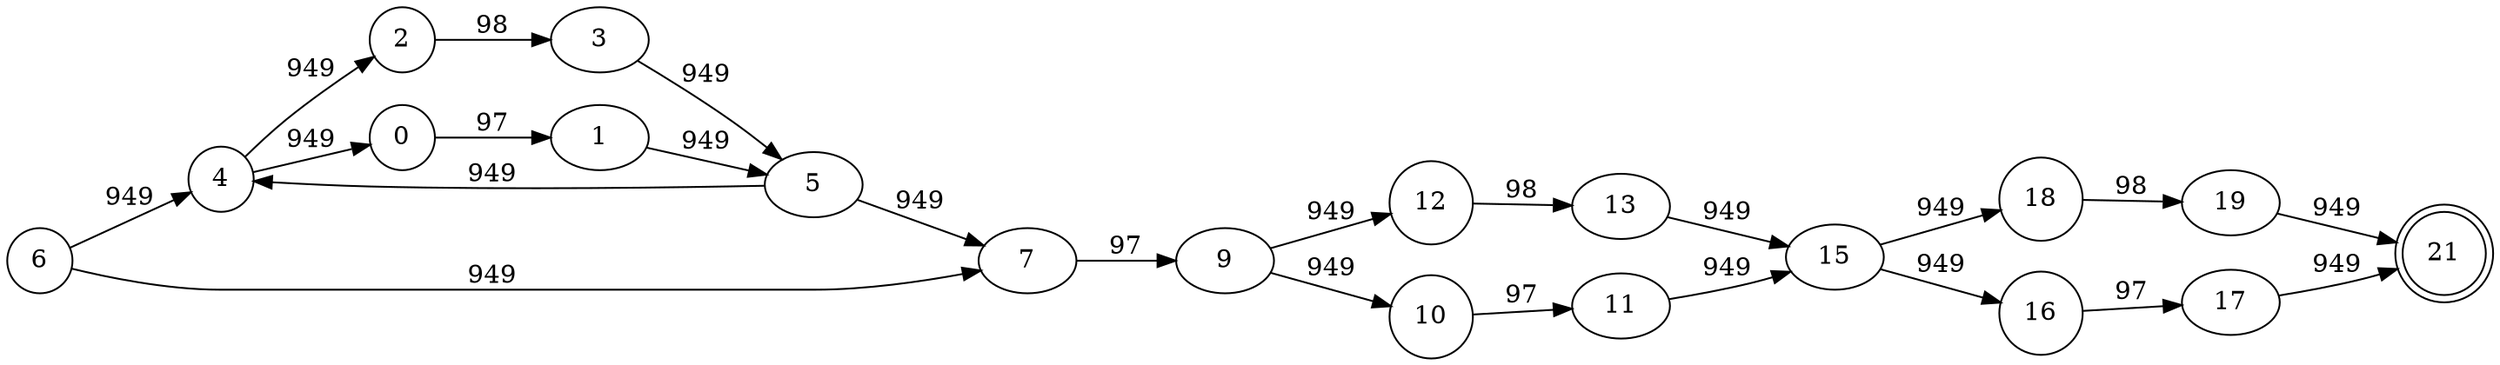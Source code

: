 digraph automata1 {
	rankdir=LR
	6 [label=6 shape=circle]
	21 [label=21 shape=doublecircle]
	4 [label=4 shape=circle]
	2 [label=2 shape=circle]
	0 [label=0 shape=circle]
	12 [label=12 shape=circle]
	10 [label=10 shape=circle]
	18 [label=18 shape=circle]
	16 [label=16 shape=circle]
	6 -> 4 [label=949]
	6 -> 7 [label=949]
	4 -> 2 [label=949]
	4 -> 0 [label=949]
	2 -> 3 [label=98]
	3 -> 5 [label=949]
	0 -> 1 [label=97]
	1 -> 5 [label=949]
	5 -> 7 [label=949]
	5 -> 4 [label=949]
	7 -> 9 [label=97]
	9 -> 12 [label=949]
	9 -> 10 [label=949]
	12 -> 13 [label=98]
	13 -> 15 [label=949]
	10 -> 11 [label=97]
	11 -> 15 [label=949]
	15 -> 18 [label=949]
	15 -> 16 [label=949]
	18 -> 19 [label=98]
	19 -> 21 [label=949]
	16 -> 17 [label=97]
	17 -> 21 [label=949]
}
